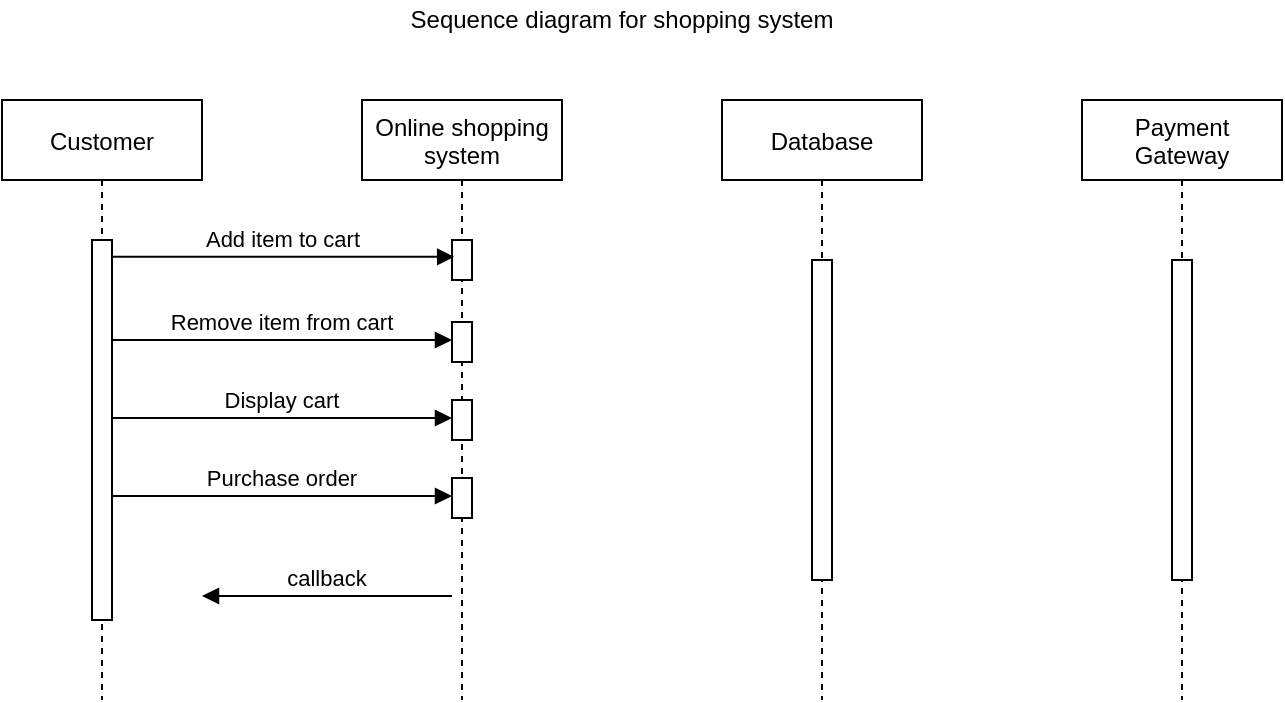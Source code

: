 <mxfile version="14.8.5" type="device"><diagram id="kgpKYQtTHZ0yAKxKKP6v" name="Page-1"><mxGraphModel dx="782" dy="469" grid="1" gridSize="10" guides="1" tooltips="1" connect="1" arrows="1" fold="1" page="1" pageScale="1" pageWidth="850" pageHeight="1100" math="0" shadow="0"><root><mxCell id="0"/><mxCell id="1" parent="0"/><mxCell id="3nuBFxr9cyL0pnOWT2aG-1" value="Customer" style="shape=umlLifeline;perimeter=lifelinePerimeter;container=1;collapsible=0;recursiveResize=0;rounded=0;shadow=0;strokeWidth=1;" parent="1" vertex="1"><mxGeometry x="120" y="80" width="100" height="300" as="geometry"/></mxCell><mxCell id="3nuBFxr9cyL0pnOWT2aG-2" value="" style="points=[];perimeter=orthogonalPerimeter;rounded=0;shadow=0;strokeWidth=1;" parent="3nuBFxr9cyL0pnOWT2aG-1" vertex="1"><mxGeometry x="45" y="70" width="10" height="190" as="geometry"/></mxCell><mxCell id="3nuBFxr9cyL0pnOWT2aG-5" value="Online shopping &#10;system" style="shape=umlLifeline;perimeter=lifelinePerimeter;container=1;collapsible=0;recursiveResize=0;rounded=0;shadow=0;strokeWidth=1;" parent="1" vertex="1"><mxGeometry x="300" y="80" width="100" height="300" as="geometry"/></mxCell><mxCell id="3nuBFxr9cyL0pnOWT2aG-6" value="" style="points=[];perimeter=orthogonalPerimeter;rounded=0;shadow=0;strokeWidth=1;" parent="3nuBFxr9cyL0pnOWT2aG-5" vertex="1"><mxGeometry x="45" y="70" width="10" height="20" as="geometry"/></mxCell><mxCell id="3nuBFxr9cyL0pnOWT2aG-8" value="Add item to cart" style="verticalAlign=bottom;endArrow=block;shadow=0;strokeWidth=1;entryX=0.11;entryY=0.421;entryDx=0;entryDy=0;entryPerimeter=0;" parent="1" source="3nuBFxr9cyL0pnOWT2aG-2" target="3nuBFxr9cyL0pnOWT2aG-6" edge="1"><mxGeometry relative="1" as="geometry"><mxPoint x="275" y="160" as="sourcePoint"/><mxPoint x="340" y="160" as="targetPoint"/></mxGeometry></mxCell><mxCell id="3nuBFxr9cyL0pnOWT2aG-9" value="callback" style="verticalAlign=bottom;endArrow=block;entryX=1;entryY=0;shadow=0;strokeWidth=1;" parent="1" edge="1"><mxGeometry relative="1" as="geometry"><mxPoint x="345" y="328" as="sourcePoint"/><mxPoint x="220" y="328" as="targetPoint"/></mxGeometry></mxCell><mxCell id="NYY3Q598ryyk-_f8aV4L-2" value="Database" style="shape=umlLifeline;perimeter=lifelinePerimeter;container=1;collapsible=0;recursiveResize=0;rounded=0;shadow=0;strokeWidth=1;" parent="1" vertex="1"><mxGeometry x="480" y="80" width="100" height="300" as="geometry"/></mxCell><mxCell id="NYY3Q598ryyk-_f8aV4L-3" value="" style="points=[];perimeter=orthogonalPerimeter;rounded=0;shadow=0;strokeWidth=1;" parent="NYY3Q598ryyk-_f8aV4L-2" vertex="1"><mxGeometry x="45" y="80" width="10" height="160" as="geometry"/></mxCell><mxCell id="NYY3Q598ryyk-_f8aV4L-5" value="Payment &#10;Gateway" style="shape=umlLifeline;perimeter=lifelinePerimeter;container=1;collapsible=0;recursiveResize=0;rounded=0;shadow=0;strokeWidth=1;" parent="1" vertex="1"><mxGeometry x="660" y="80" width="100" height="300" as="geometry"/></mxCell><mxCell id="NYY3Q598ryyk-_f8aV4L-6" value="" style="points=[];perimeter=orthogonalPerimeter;rounded=0;shadow=0;strokeWidth=1;" parent="NYY3Q598ryyk-_f8aV4L-5" vertex="1"><mxGeometry x="45" y="80" width="10" height="160" as="geometry"/></mxCell><mxCell id="NYY3Q598ryyk-_f8aV4L-7" value="Sequence diagram for shopping system" style="text;html=1;strokeColor=none;fillColor=none;align=center;verticalAlign=middle;whiteSpace=wrap;rounded=0;" parent="1" vertex="1"><mxGeometry x="300" y="30" width="260" height="20" as="geometry"/></mxCell><mxCell id="NYY3Q598ryyk-_f8aV4L-9" value="Remove item from cart" style="verticalAlign=bottom;endArrow=block;entryX=0;entryY=0;shadow=0;strokeWidth=1;" parent="1" edge="1"><mxGeometry relative="1" as="geometry"><mxPoint x="175" y="200.0" as="sourcePoint"/><mxPoint x="345" y="200.0" as="targetPoint"/></mxGeometry></mxCell><mxCell id="NYY3Q598ryyk-_f8aV4L-11" value="" style="points=[];perimeter=orthogonalPerimeter;rounded=0;shadow=0;strokeWidth=1;" parent="1" vertex="1"><mxGeometry x="345" y="191" width="10" height="20" as="geometry"/></mxCell><mxCell id="NYY3Q598ryyk-_f8aV4L-12" value="Display cart" style="verticalAlign=bottom;endArrow=block;entryX=0;entryY=0;shadow=0;strokeWidth=1;" parent="1" edge="1"><mxGeometry relative="1" as="geometry"><mxPoint x="175" y="239.0" as="sourcePoint"/><mxPoint x="345" y="239.0" as="targetPoint"/></mxGeometry></mxCell><mxCell id="NYY3Q598ryyk-_f8aV4L-13" value="" style="points=[];perimeter=orthogonalPerimeter;rounded=0;shadow=0;strokeWidth=1;" parent="1" vertex="1"><mxGeometry x="345" y="230" width="10" height="20" as="geometry"/></mxCell><mxCell id="1-UsZRxQ8fIUAZSZp2ug-1" value="Purchase order" style="verticalAlign=bottom;endArrow=block;entryX=0;entryY=0;shadow=0;strokeWidth=1;" parent="1" edge="1"><mxGeometry relative="1" as="geometry"><mxPoint x="175" y="278.0" as="sourcePoint"/><mxPoint x="345" y="278.0" as="targetPoint"/></mxGeometry></mxCell><mxCell id="1-UsZRxQ8fIUAZSZp2ug-2" value="" style="points=[];perimeter=orthogonalPerimeter;rounded=0;shadow=0;strokeWidth=1;" parent="1" vertex="1"><mxGeometry x="345" y="269" width="10" height="20" as="geometry"/></mxCell></root></mxGraphModel></diagram></mxfile>